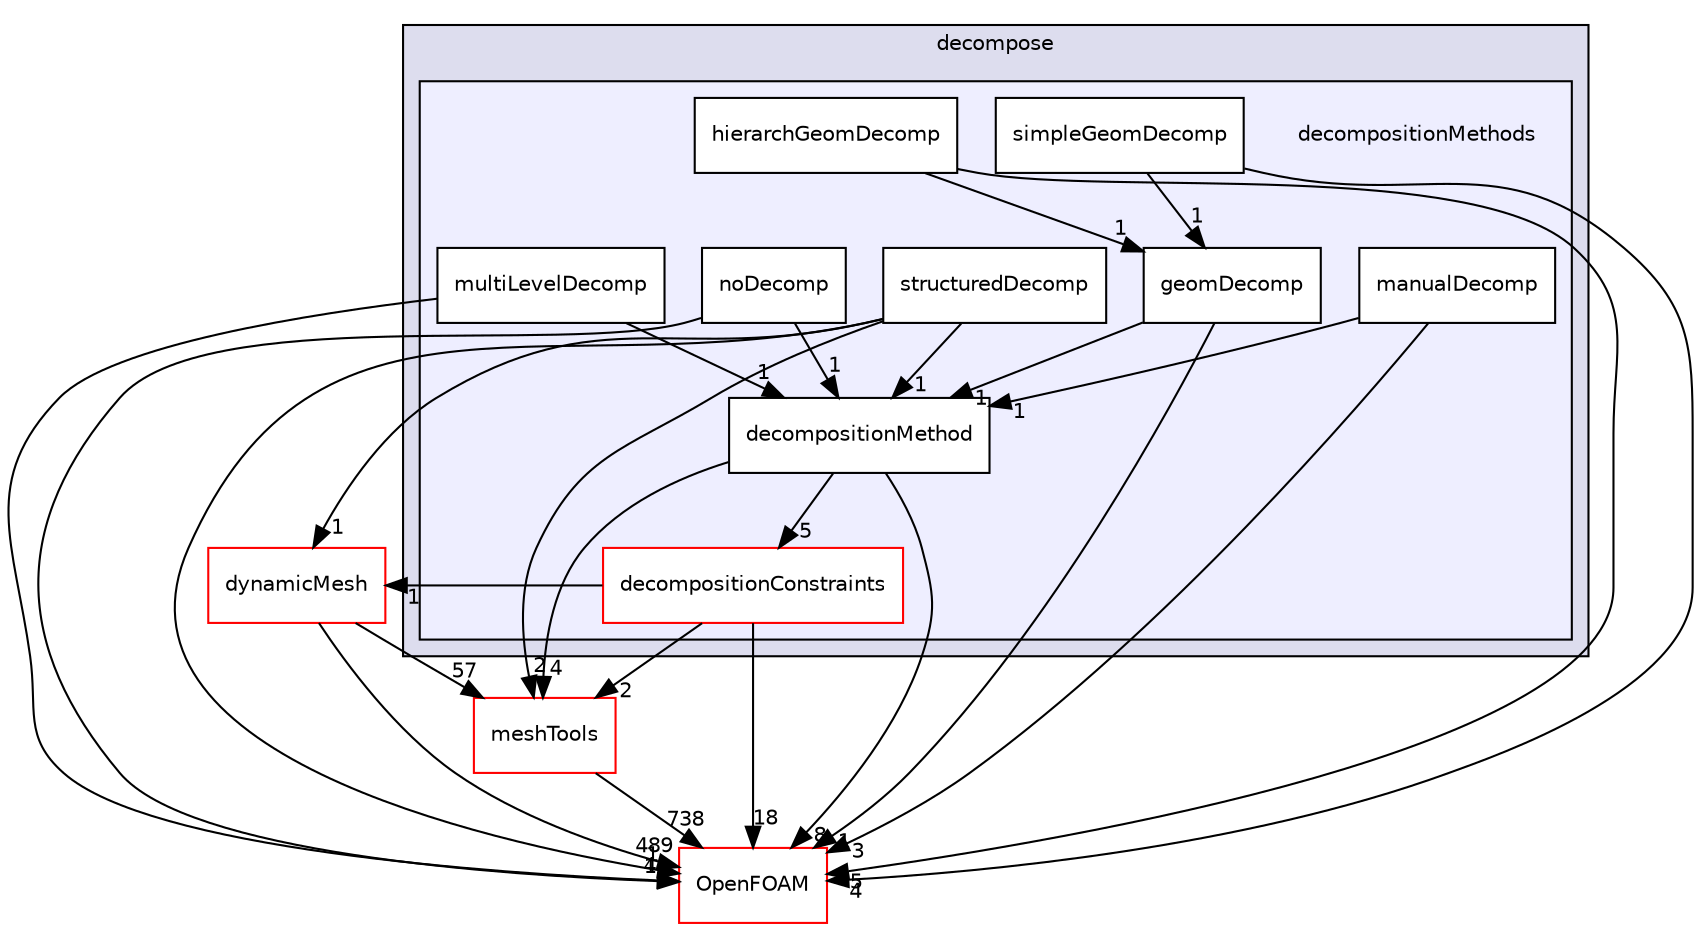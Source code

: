 digraph "src/parallel/decompose/decompositionMethods" {
  bgcolor=transparent;
  compound=true
  node [ fontsize="10", fontname="Helvetica"];
  edge [ labelfontsize="10", labelfontname="Helvetica"];
  subgraph clusterdir_e048e8eb4dfe5719d368ebac837fe95a {
    graph [ bgcolor="#ddddee", pencolor="black", label="decompose" fontname="Helvetica", fontsize="10", URL="dir_e048e8eb4dfe5719d368ebac837fe95a.html"]
  subgraph clusterdir_e3b70d1802e286fd48b60eaae8da0038 {
    graph [ bgcolor="#eeeeff", pencolor="black", label="" URL="dir_e3b70d1802e286fd48b60eaae8da0038.html"];
    dir_e3b70d1802e286fd48b60eaae8da0038 [shape=plaintext label="decompositionMethods"];
    dir_119c8f1670f0bcaeeb440c813d4d21ad [shape=box label="decompositionConstraints" color="red" fillcolor="white" style="filled" URL="dir_119c8f1670f0bcaeeb440c813d4d21ad.html"];
    dir_fac2e9a5f999a64c1614a6b89ef1f3a1 [shape=box label="decompositionMethod" color="black" fillcolor="white" style="filled" URL="dir_fac2e9a5f999a64c1614a6b89ef1f3a1.html"];
    dir_9e69b39d0380318df2fa662500312bbd [shape=box label="geomDecomp" color="black" fillcolor="white" style="filled" URL="dir_9e69b39d0380318df2fa662500312bbd.html"];
    dir_30e3ac22c6f317209f7244332bdc9a90 [shape=box label="hierarchGeomDecomp" color="black" fillcolor="white" style="filled" URL="dir_30e3ac22c6f317209f7244332bdc9a90.html"];
    dir_7ffa20d0afea54e9798dd03bd5f9f8bc [shape=box label="manualDecomp" color="black" fillcolor="white" style="filled" URL="dir_7ffa20d0afea54e9798dd03bd5f9f8bc.html"];
    dir_298fa3c0884c5e38e3f026dde4bb0c30 [shape=box label="multiLevelDecomp" color="black" fillcolor="white" style="filled" URL="dir_298fa3c0884c5e38e3f026dde4bb0c30.html"];
    dir_5b3a0f286f3af79a0d5055506189f3a0 [shape=box label="noDecomp" color="black" fillcolor="white" style="filled" URL="dir_5b3a0f286f3af79a0d5055506189f3a0.html"];
    dir_404278870dd8cbcf6077845d47211cba [shape=box label="simpleGeomDecomp" color="black" fillcolor="white" style="filled" URL="dir_404278870dd8cbcf6077845d47211cba.html"];
    dir_e5269cec18cda5916c81d3cdc575e2e6 [shape=box label="structuredDecomp" color="black" fillcolor="white" style="filled" URL="dir_e5269cec18cda5916c81d3cdc575e2e6.html"];
  }
  }
  dir_ae30ad0bef50cf391b24c614251bb9fd [shape=box label="meshTools" color="red" URL="dir_ae30ad0bef50cf391b24c614251bb9fd.html"];
  dir_63742796c427c97a292c80f7db71da36 [shape=box label="dynamicMesh" color="red" URL="dir_63742796c427c97a292c80f7db71da36.html"];
  dir_c5473ff19b20e6ec4dfe5c310b3778a8 [shape=box label="OpenFOAM" color="red" URL="dir_c5473ff19b20e6ec4dfe5c310b3778a8.html"];
  dir_298fa3c0884c5e38e3f026dde4bb0c30->dir_fac2e9a5f999a64c1614a6b89ef1f3a1 [headlabel="1", labeldistance=1.5 headhref="dir_002459_002455.html"];
  dir_298fa3c0884c5e38e3f026dde4bb0c30->dir_c5473ff19b20e6ec4dfe5c310b3778a8 [headlabel="4", labeldistance=1.5 headhref="dir_002459_001898.html"];
  dir_fac2e9a5f999a64c1614a6b89ef1f3a1->dir_ae30ad0bef50cf391b24c614251bb9fd [headlabel="4", labeldistance=1.5 headhref="dir_002455_001752.html"];
  dir_fac2e9a5f999a64c1614a6b89ef1f3a1->dir_c5473ff19b20e6ec4dfe5c310b3778a8 [headlabel="8", labeldistance=1.5 headhref="dir_002455_001898.html"];
  dir_fac2e9a5f999a64c1614a6b89ef1f3a1->dir_119c8f1670f0bcaeeb440c813d4d21ad [headlabel="5", labeldistance=1.5 headhref="dir_002455_002448.html"];
  dir_ae30ad0bef50cf391b24c614251bb9fd->dir_c5473ff19b20e6ec4dfe5c310b3778a8 [headlabel="738", labeldistance=1.5 headhref="dir_001752_001898.html"];
  dir_63742796c427c97a292c80f7db71da36->dir_ae30ad0bef50cf391b24c614251bb9fd [headlabel="57", labeldistance=1.5 headhref="dir_000803_001752.html"];
  dir_63742796c427c97a292c80f7db71da36->dir_c5473ff19b20e6ec4dfe5c310b3778a8 [headlabel="489", labeldistance=1.5 headhref="dir_000803_001898.html"];
  dir_5b3a0f286f3af79a0d5055506189f3a0->dir_fac2e9a5f999a64c1614a6b89ef1f3a1 [headlabel="1", labeldistance=1.5 headhref="dir_002460_002455.html"];
  dir_5b3a0f286f3af79a0d5055506189f3a0->dir_c5473ff19b20e6ec4dfe5c310b3778a8 [headlabel="1", labeldistance=1.5 headhref="dir_002460_001898.html"];
  dir_30e3ac22c6f317209f7244332bdc9a90->dir_c5473ff19b20e6ec4dfe5c310b3778a8 [headlabel="5", labeldistance=1.5 headhref="dir_002457_001898.html"];
  dir_30e3ac22c6f317209f7244332bdc9a90->dir_9e69b39d0380318df2fa662500312bbd [headlabel="1", labeldistance=1.5 headhref="dir_002457_002456.html"];
  dir_e5269cec18cda5916c81d3cdc575e2e6->dir_fac2e9a5f999a64c1614a6b89ef1f3a1 [headlabel="1", labeldistance=1.5 headhref="dir_002462_002455.html"];
  dir_e5269cec18cda5916c81d3cdc575e2e6->dir_ae30ad0bef50cf391b24c614251bb9fd [headlabel="2", labeldistance=1.5 headhref="dir_002462_001752.html"];
  dir_e5269cec18cda5916c81d3cdc575e2e6->dir_63742796c427c97a292c80f7db71da36 [headlabel="1", labeldistance=1.5 headhref="dir_002462_000803.html"];
  dir_e5269cec18cda5916c81d3cdc575e2e6->dir_c5473ff19b20e6ec4dfe5c310b3778a8 [headlabel="1", labeldistance=1.5 headhref="dir_002462_001898.html"];
  dir_119c8f1670f0bcaeeb440c813d4d21ad->dir_ae30ad0bef50cf391b24c614251bb9fd [headlabel="2", labeldistance=1.5 headhref="dir_002448_001752.html"];
  dir_119c8f1670f0bcaeeb440c813d4d21ad->dir_63742796c427c97a292c80f7db71da36 [headlabel="1", labeldistance=1.5 headhref="dir_002448_000803.html"];
  dir_119c8f1670f0bcaeeb440c813d4d21ad->dir_c5473ff19b20e6ec4dfe5c310b3778a8 [headlabel="18", labeldistance=1.5 headhref="dir_002448_001898.html"];
  dir_404278870dd8cbcf6077845d47211cba->dir_c5473ff19b20e6ec4dfe5c310b3778a8 [headlabel="4", labeldistance=1.5 headhref="dir_002461_001898.html"];
  dir_404278870dd8cbcf6077845d47211cba->dir_9e69b39d0380318df2fa662500312bbd [headlabel="1", labeldistance=1.5 headhref="dir_002461_002456.html"];
  dir_7ffa20d0afea54e9798dd03bd5f9f8bc->dir_fac2e9a5f999a64c1614a6b89ef1f3a1 [headlabel="1", labeldistance=1.5 headhref="dir_002458_002455.html"];
  dir_7ffa20d0afea54e9798dd03bd5f9f8bc->dir_c5473ff19b20e6ec4dfe5c310b3778a8 [headlabel="3", labeldistance=1.5 headhref="dir_002458_001898.html"];
  dir_9e69b39d0380318df2fa662500312bbd->dir_fac2e9a5f999a64c1614a6b89ef1f3a1 [headlabel="1", labeldistance=1.5 headhref="dir_002456_002455.html"];
  dir_9e69b39d0380318df2fa662500312bbd->dir_c5473ff19b20e6ec4dfe5c310b3778a8 [headlabel="1", labeldistance=1.5 headhref="dir_002456_001898.html"];
}
